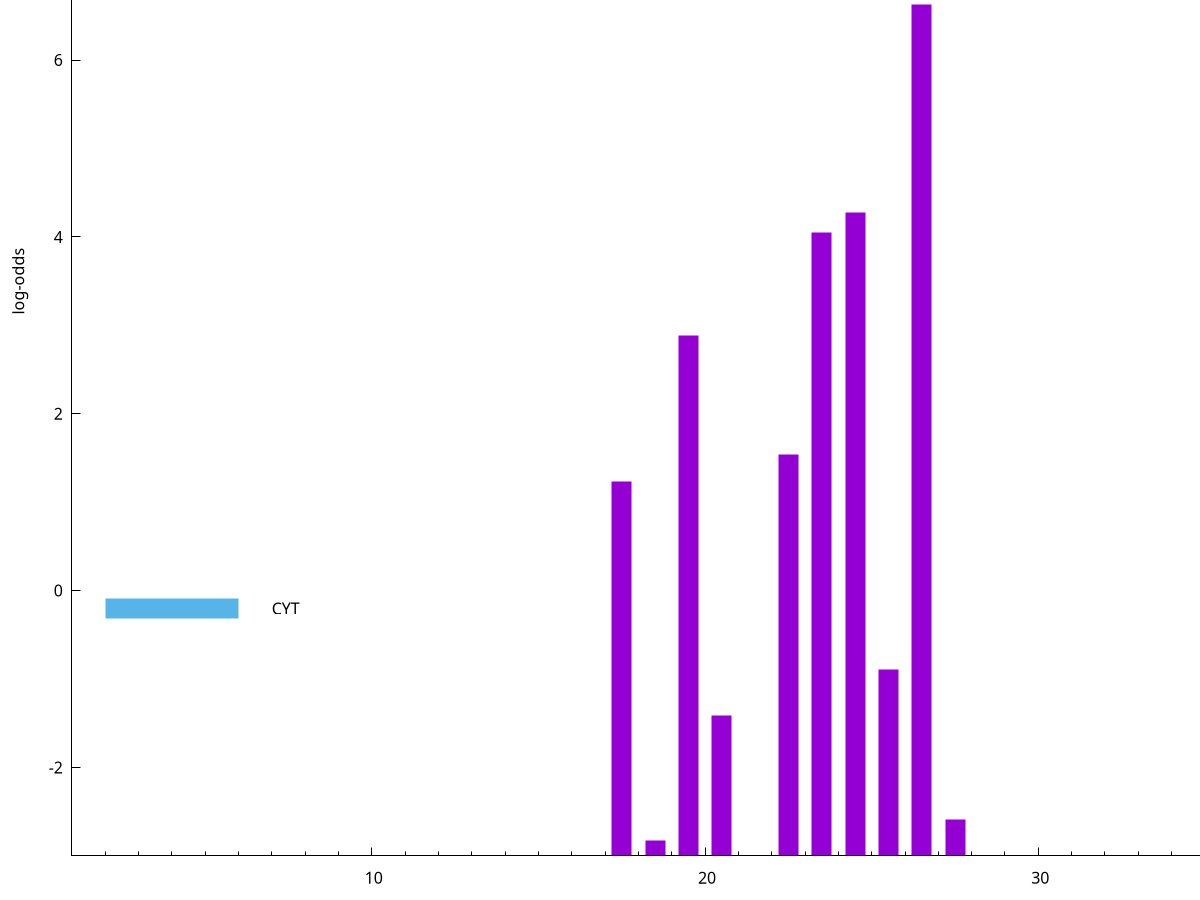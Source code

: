 set title "LipoP predictions for SRR3996252.gff"
set size 2., 1.4
set xrange [1:70] 
set mxtics 10
set yrange [-3:10]
set y2range [0:13]
set ylabel "log-odds"
set term postscript eps color solid "Helvetica" 30
set output "SRR3996252.gff49.eps"
set arrow from 2,7.2148 to 6,7.2148 nohead lt 1 lw 20
set label "SpI" at 7,7.2148
set arrow from 2,-0.200913 to 6,-0.200913 nohead lt 3 lw 20
set label "CYT" at 7,-0.200913
set arrow from 2,7.2148 to 6,7.2148 nohead lt 1 lw 20
set label "SpI" at 7,7.2148
# NOTE: The scores below are the log-odds scores with the threshold
# NOTE: subtracted (a hack to make gnuplot make the histogram all
# NOTE: look nice).
plot "-" axes x1y2 title "" with impulses lt 1 lw 20
26.500000 9.622880
24.500000 7.280770
23.500000 7.051540
19.500000 5.886170
22.500000 4.534820
17.500000 4.234670
25.500000 2.106995
20.500000 1.588010
27.500000 0.412990
18.500000 0.169060
e
exit

